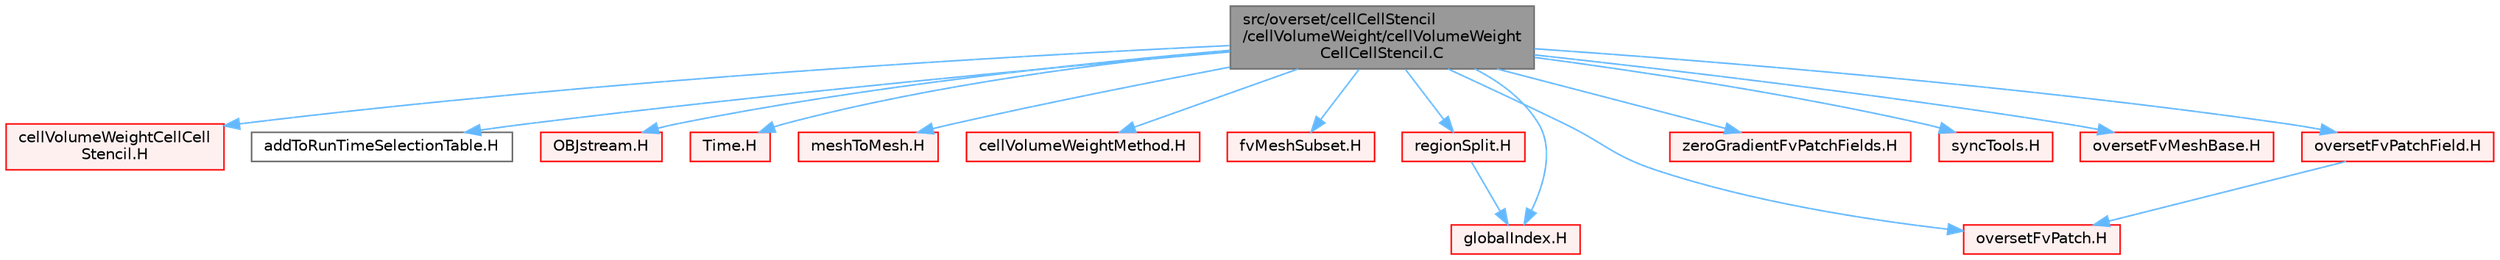 digraph "src/overset/cellCellStencil/cellVolumeWeight/cellVolumeWeightCellCellStencil.C"
{
 // LATEX_PDF_SIZE
  bgcolor="transparent";
  edge [fontname=Helvetica,fontsize=10,labelfontname=Helvetica,labelfontsize=10];
  node [fontname=Helvetica,fontsize=10,shape=box,height=0.2,width=0.4];
  Node1 [id="Node000001",label="src/overset/cellCellStencil\l/cellVolumeWeight/cellVolumeWeight\lCellCellStencil.C",height=0.2,width=0.4,color="gray40", fillcolor="grey60", style="filled", fontcolor="black",tooltip=" "];
  Node1 -> Node2 [id="edge1_Node000001_Node000002",color="steelblue1",style="solid",tooltip=" "];
  Node2 [id="Node000002",label="cellVolumeWeightCellCell\lStencil.H",height=0.2,width=0.4,color="red", fillcolor="#FFF0F0", style="filled",URL="$cellVolumeWeightCellCellStencil_8H.html",tooltip=" "];
  Node1 -> Node395 [id="edge2_Node000001_Node000395",color="steelblue1",style="solid",tooltip=" "];
  Node395 [id="Node000395",label="addToRunTimeSelectionTable.H",height=0.2,width=0.4,color="grey40", fillcolor="white", style="filled",URL="$addToRunTimeSelectionTable_8H.html",tooltip="Macros for easy insertion into run-time selection tables."];
  Node1 -> Node396 [id="edge3_Node000001_Node000396",color="steelblue1",style="solid",tooltip=" "];
  Node396 [id="Node000396",label="OBJstream.H",height=0.2,width=0.4,color="red", fillcolor="#FFF0F0", style="filled",URL="$OBJstream_8H.html",tooltip=" "];
  Node1 -> Node411 [id="edge4_Node000001_Node000411",color="steelblue1",style="solid",tooltip=" "];
  Node411 [id="Node000411",label="Time.H",height=0.2,width=0.4,color="red", fillcolor="#FFF0F0", style="filled",URL="$Time_8H.html",tooltip=" "];
  Node1 -> Node437 [id="edge5_Node000001_Node000437",color="steelblue1",style="solid",tooltip=" "];
  Node437 [id="Node000437",label="meshToMesh.H",height=0.2,width=0.4,color="red", fillcolor="#FFF0F0", style="filled",URL="$meshToMesh_8H.html",tooltip=" "];
  Node1 -> Node457 [id="edge6_Node000001_Node000457",color="steelblue1",style="solid",tooltip=" "];
  Node457 [id="Node000457",label="cellVolumeWeightMethod.H",height=0.2,width=0.4,color="red", fillcolor="#FFF0F0", style="filled",URL="$cellVolumeWeightMethod_8H.html",tooltip=" "];
  Node1 -> Node460 [id="edge7_Node000001_Node000460",color="steelblue1",style="solid",tooltip=" "];
  Node460 [id="Node000460",label="fvMeshSubset.H",height=0.2,width=0.4,color="red", fillcolor="#FFF0F0", style="filled",URL="$fvMeshSubset_8H.html",tooltip=" "];
  Node1 -> Node467 [id="edge8_Node000001_Node000467",color="steelblue1",style="solid",tooltip=" "];
  Node467 [id="Node000467",label="regionSplit.H",height=0.2,width=0.4,color="red", fillcolor="#FFF0F0", style="filled",URL="$regionSplit_8H.html",tooltip=" "];
  Node467 -> Node448 [id="edge9_Node000467_Node000448",color="steelblue1",style="solid",tooltip=" "];
  Node448 [id="Node000448",label="globalIndex.H",height=0.2,width=0.4,color="red", fillcolor="#FFF0F0", style="filled",URL="$globalIndex_8H.html",tooltip=" "];
  Node1 -> Node448 [id="edge10_Node000001_Node000448",color="steelblue1",style="solid",tooltip=" "];
  Node1 -> Node468 [id="edge11_Node000001_Node000468",color="steelblue1",style="solid",tooltip=" "];
  Node468 [id="Node000468",label="oversetFvPatch.H",height=0.2,width=0.4,color="red", fillcolor="#FFF0F0", style="filled",URL="$oversetFvPatch_8H.html",tooltip=" "];
  Node1 -> Node472 [id="edge12_Node000001_Node000472",color="steelblue1",style="solid",tooltip=" "];
  Node472 [id="Node000472",label="zeroGradientFvPatchFields.H",height=0.2,width=0.4,color="red", fillcolor="#FFF0F0", style="filled",URL="$zeroGradientFvPatchFields_8H.html",tooltip=" "];
  Node1 -> Node474 [id="edge13_Node000001_Node000474",color="steelblue1",style="solid",tooltip=" "];
  Node474 [id="Node000474",label="syncTools.H",height=0.2,width=0.4,color="red", fillcolor="#FFF0F0", style="filled",URL="$syncTools_8H.html",tooltip=" "];
  Node1 -> Node475 [id="edge14_Node000001_Node000475",color="steelblue1",style="solid",tooltip=" "];
  Node475 [id="Node000475",label="oversetFvMeshBase.H",height=0.2,width=0.4,color="red", fillcolor="#FFF0F0", style="filled",URL="$oversetFvMeshBase_8H.html",tooltip=" "];
  Node1 -> Node481 [id="edge15_Node000001_Node000481",color="steelblue1",style="solid",tooltip=" "];
  Node481 [id="Node000481",label="oversetFvPatchField.H",height=0.2,width=0.4,color="red", fillcolor="#FFF0F0", style="filled",URL="$oversetFvPatchField_8H.html",tooltip=" "];
  Node481 -> Node468 [id="edge16_Node000481_Node000468",color="steelblue1",style="solid",tooltip=" "];
}
